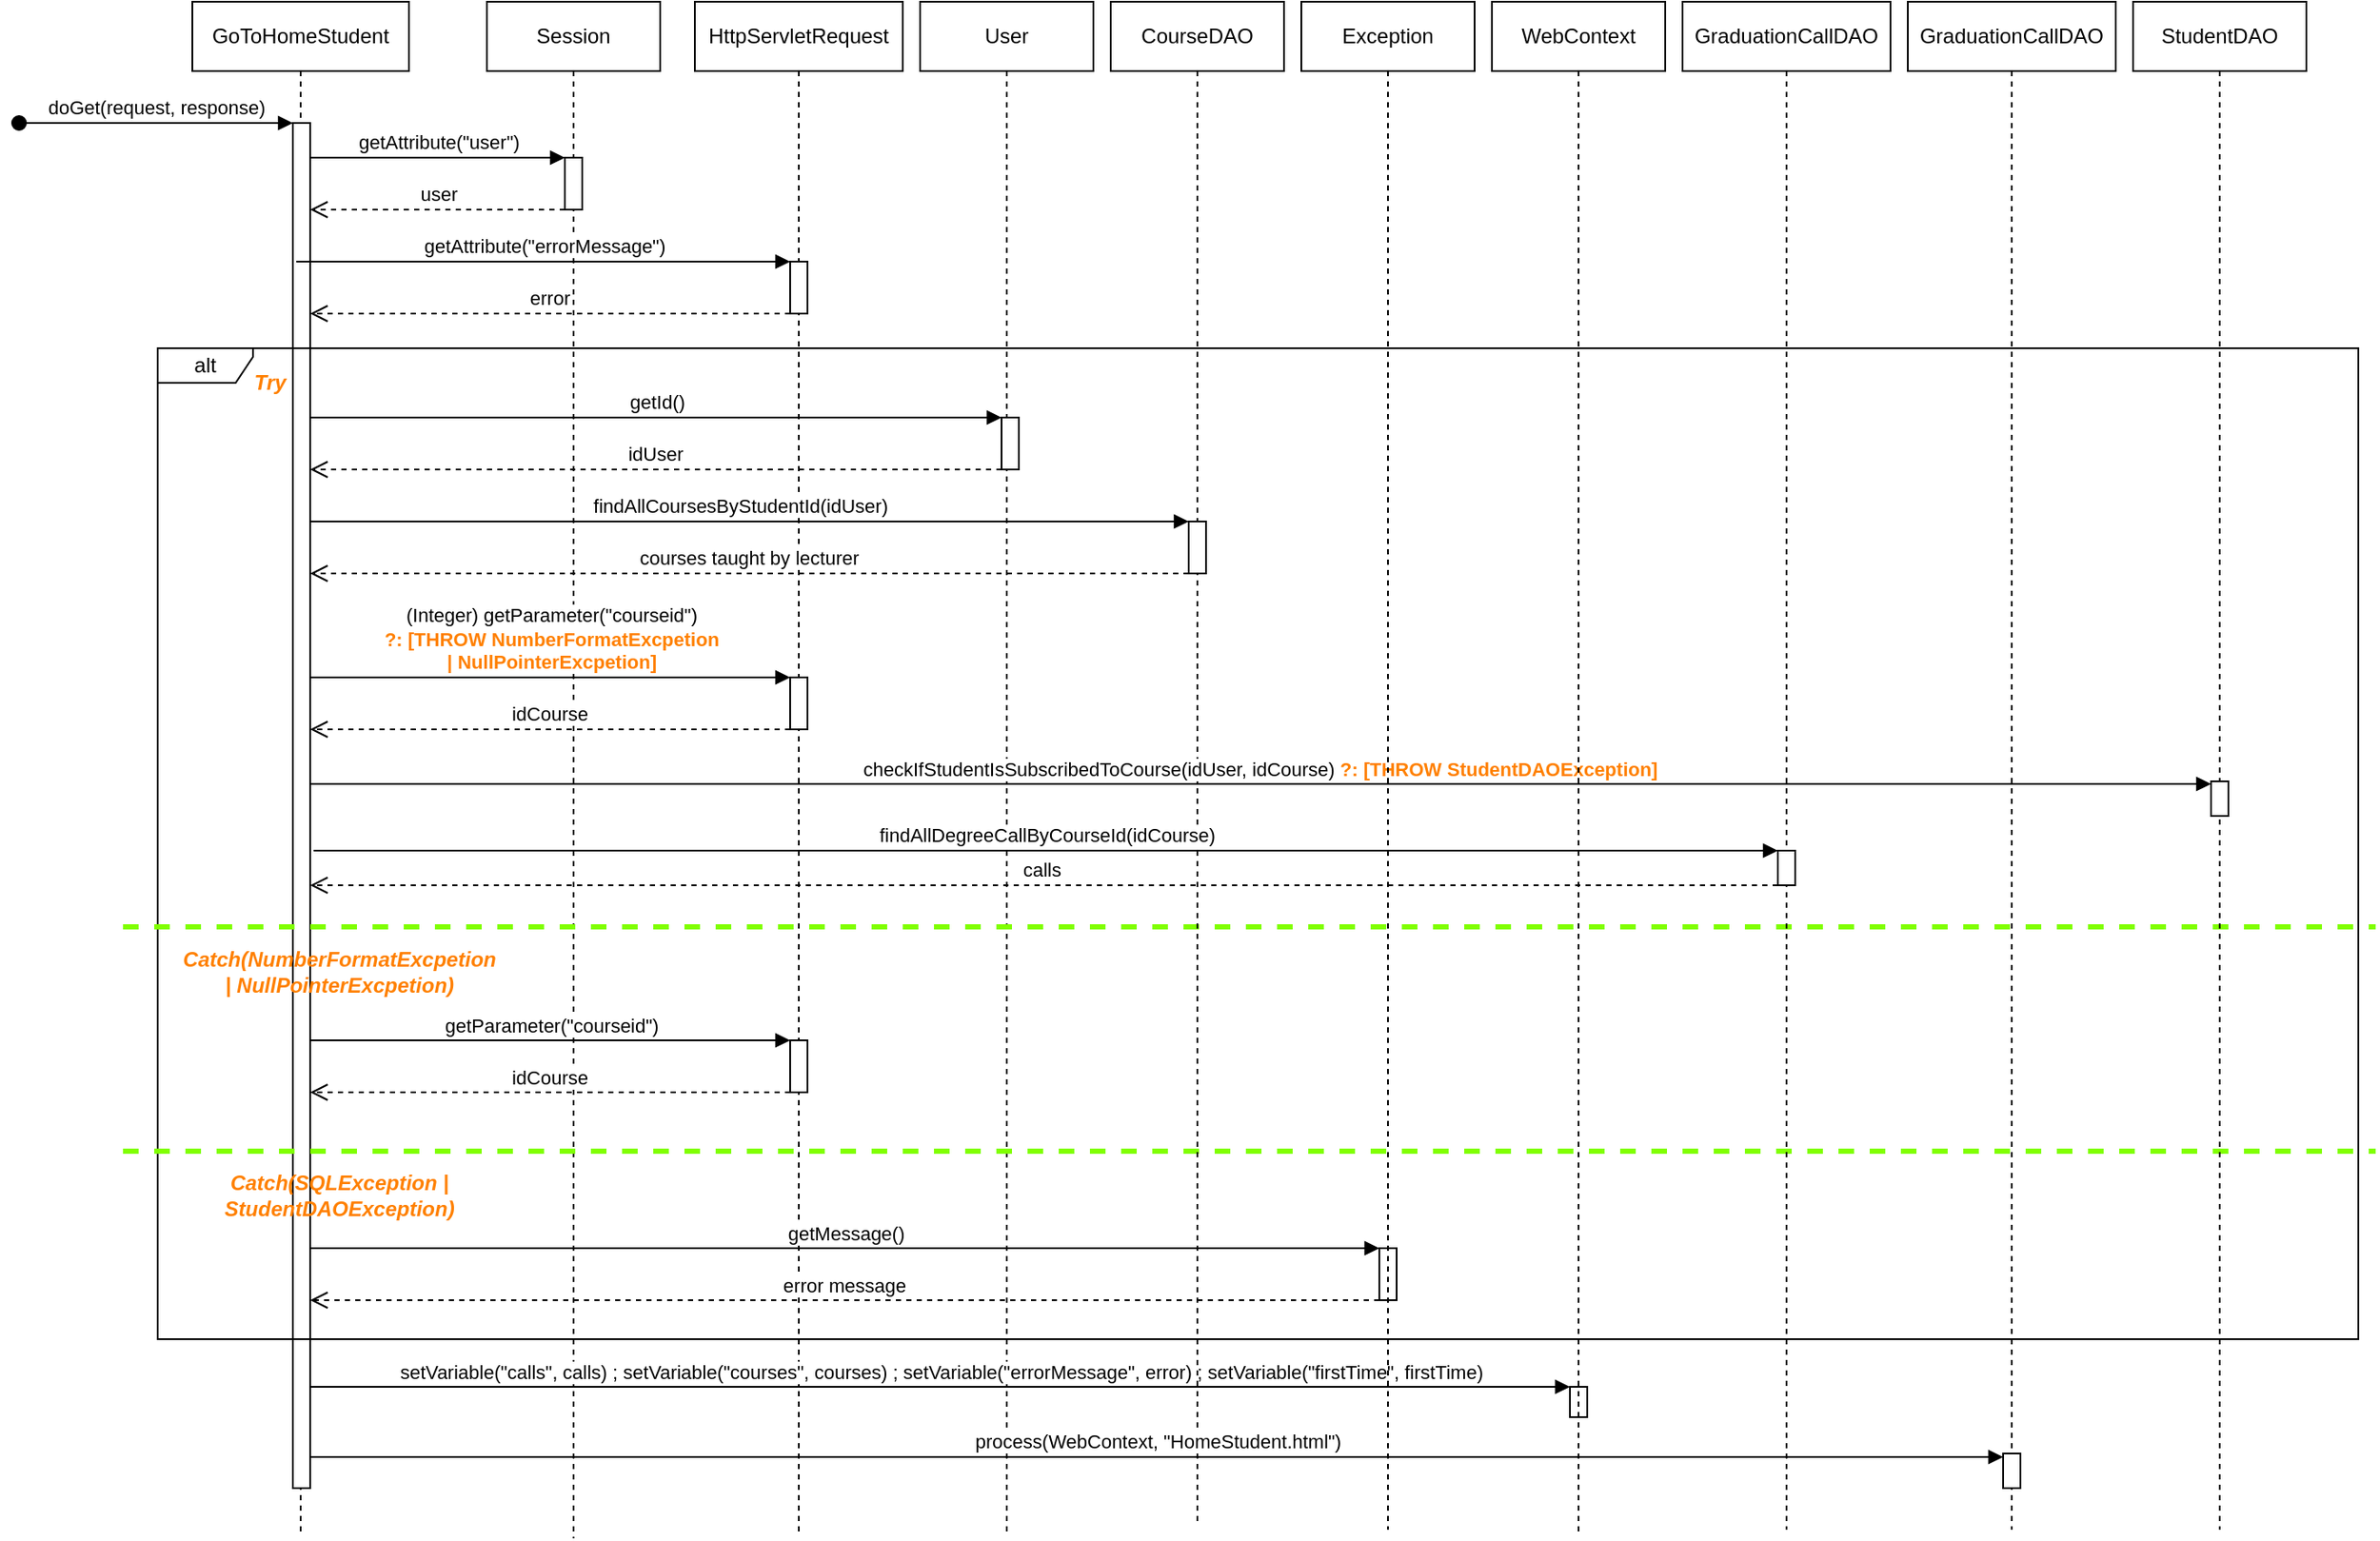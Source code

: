 <mxfile version="21.3.4" type="device">
  <diagram name="Page-1" id="2YBvvXClWsGukQMizWep">
    <mxGraphModel dx="1582" dy="1676" grid="1" gridSize="10" guides="1" tooltips="1" connect="1" arrows="1" fold="1" page="1" pageScale="1" pageWidth="850" pageHeight="1100" math="0" shadow="0">
      <root>
        <mxCell id="0" />
        <mxCell id="1" parent="0" />
        <mxCell id="QtM01S5Ga8NZVR_nePAH-48" value="GoToHomeStudent" style="shape=umlLifeline;perimeter=lifelinePerimeter;whiteSpace=wrap;html=1;container=0;dropTarget=0;collapsible=0;recursiveResize=0;outlineConnect=0;portConstraint=eastwest;newEdgeStyle={&quot;edgeStyle&quot;:&quot;elbowEdgeStyle&quot;,&quot;elbow&quot;:&quot;vertical&quot;,&quot;curved&quot;:0,&quot;rounded&quot;:0};" vertex="1" parent="1">
          <mxGeometry x="290" y="210" width="125" height="883" as="geometry" />
        </mxCell>
        <mxCell id="QtM01S5Ga8NZVR_nePAH-49" value="doGet(request, response)" style="html=1;verticalAlign=bottom;startArrow=oval;endArrow=block;startSize=8;edgeStyle=elbowEdgeStyle;elbow=vertical;curved=0;rounded=0;" edge="1" parent="QtM01S5Ga8NZVR_nePAH-48" target="QtM01S5Ga8NZVR_nePAH-50">
          <mxGeometry relative="1" as="geometry">
            <mxPoint x="-100" y="70" as="sourcePoint" />
            <mxPoint x="45" y="70" as="targetPoint" />
          </mxGeometry>
        </mxCell>
        <mxCell id="QtM01S5Ga8NZVR_nePAH-50" value="" style="html=1;points=[];perimeter=orthogonalPerimeter;outlineConnect=0;targetShapes=umlLifeline;portConstraint=eastwest;newEdgeStyle={&quot;edgeStyle&quot;:&quot;elbowEdgeStyle&quot;,&quot;elbow&quot;:&quot;vertical&quot;,&quot;curved&quot;:0,&quot;rounded&quot;:0};" vertex="1" parent="QtM01S5Ga8NZVR_nePAH-48">
          <mxGeometry x="58" y="70" width="10" height="788" as="geometry" />
        </mxCell>
        <mxCell id="QtM01S5Ga8NZVR_nePAH-51" value="Session" style="shape=umlLifeline;perimeter=lifelinePerimeter;whiteSpace=wrap;html=1;container=0;dropTarget=0;collapsible=0;recursiveResize=0;outlineConnect=0;portConstraint=eastwest;newEdgeStyle={&quot;edgeStyle&quot;:&quot;elbowEdgeStyle&quot;,&quot;elbow&quot;:&quot;vertical&quot;,&quot;curved&quot;:0,&quot;rounded&quot;:0};" vertex="1" parent="1">
          <mxGeometry x="460" y="210" width="100" height="887" as="geometry" />
        </mxCell>
        <mxCell id="QtM01S5Ga8NZVR_nePAH-52" value="" style="html=1;points=[];perimeter=orthogonalPerimeter;outlineConnect=0;targetShapes=umlLifeline;portConstraint=eastwest;newEdgeStyle={&quot;edgeStyle&quot;:&quot;elbowEdgeStyle&quot;,&quot;elbow&quot;:&quot;vertical&quot;,&quot;curved&quot;:0,&quot;rounded&quot;:0};" vertex="1" parent="QtM01S5Ga8NZVR_nePAH-51">
          <mxGeometry x="45" y="90" width="10" height="30" as="geometry" />
        </mxCell>
        <mxCell id="QtM01S5Ga8NZVR_nePAH-53" value="getAttribute(&quot;user&quot;)" style="html=1;verticalAlign=bottom;endArrow=block;edgeStyle=elbowEdgeStyle;elbow=vertical;curved=0;rounded=0;" edge="1" parent="QtM01S5Ga8NZVR_nePAH-51" target="QtM01S5Ga8NZVR_nePAH-52">
          <mxGeometry relative="1" as="geometry">
            <mxPoint x="-102" y="90" as="sourcePoint" />
            <Array as="points">
              <mxPoint x="-40" y="90" />
              <mxPoint x="-60" y="100" />
              <mxPoint x="-40" y="90" />
            </Array>
            <mxPoint x="70" y="90" as="targetPoint" />
          </mxGeometry>
        </mxCell>
        <mxCell id="QtM01S5Ga8NZVR_nePAH-54" value="user" style="html=1;verticalAlign=bottom;endArrow=open;dashed=1;endSize=8;edgeStyle=elbowEdgeStyle;elbow=vertical;curved=0;rounded=0;" edge="1" parent="QtM01S5Ga8NZVR_nePAH-51" source="QtM01S5Ga8NZVR_nePAH-52">
          <mxGeometry x="0.003" relative="1" as="geometry">
            <mxPoint x="-102" y="120" as="targetPoint" />
            <Array as="points">
              <mxPoint x="33" y="120" />
              <mxPoint x="-22" y="120" />
            </Array>
            <mxPoint x="48" y="120" as="sourcePoint" />
            <mxPoint as="offset" />
          </mxGeometry>
        </mxCell>
        <mxCell id="QtM01S5Ga8NZVR_nePAH-55" value="alt" style="shape=umlFrame;whiteSpace=wrap;html=1;pointerEvents=0;width=55;height=20;" vertex="1" parent="1">
          <mxGeometry x="270" y="410" width="1270" height="572" as="geometry" />
        </mxCell>
        <mxCell id="QtM01S5Ga8NZVR_nePAH-56" value="Try" style="text;html=1;align=center;verticalAlign=middle;whiteSpace=wrap;rounded=0;fontStyle=3;fontColor=#FF8000;" vertex="1" parent="1">
          <mxGeometry x="260" y="420" width="150" height="20" as="geometry" />
        </mxCell>
        <mxCell id="QtM01S5Ga8NZVR_nePAH-57" value="getId()" style="html=1;verticalAlign=bottom;endArrow=block;edgeStyle=elbowEdgeStyle;elbow=vertical;curved=0;rounded=0;" edge="1" parent="1" source="QtM01S5Ga8NZVR_nePAH-50" target="QtM01S5Ga8NZVR_nePAH-62">
          <mxGeometry relative="1" as="geometry">
            <mxPoint x="360" y="450" as="sourcePoint" />
            <Array as="points">
              <mxPoint x="422" y="450" />
              <mxPoint x="402" y="460" />
              <mxPoint x="422" y="450" />
            </Array>
            <mxPoint x="507" y="450" as="targetPoint" />
          </mxGeometry>
        </mxCell>
        <mxCell id="QtM01S5Ga8NZVR_nePAH-58" value="HttpServletRequest" style="shape=umlLifeline;perimeter=lifelinePerimeter;whiteSpace=wrap;html=1;container=0;dropTarget=0;collapsible=0;recursiveResize=0;outlineConnect=0;portConstraint=eastwest;newEdgeStyle={&quot;edgeStyle&quot;:&quot;elbowEdgeStyle&quot;,&quot;elbow&quot;:&quot;vertical&quot;,&quot;curved&quot;:0,&quot;rounded&quot;:0};" vertex="1" parent="1">
          <mxGeometry x="580" y="210" width="120" height="883" as="geometry" />
        </mxCell>
        <mxCell id="QtM01S5Ga8NZVR_nePAH-59" value="" style="html=1;points=[];perimeter=orthogonalPerimeter;outlineConnect=0;targetShapes=umlLifeline;portConstraint=eastwest;newEdgeStyle={&quot;edgeStyle&quot;:&quot;elbowEdgeStyle&quot;,&quot;elbow&quot;:&quot;vertical&quot;,&quot;curved&quot;:0,&quot;rounded&quot;:0};" vertex="1" parent="QtM01S5Ga8NZVR_nePAH-58">
          <mxGeometry x="55" y="150" width="10" height="30" as="geometry" />
        </mxCell>
        <mxCell id="QtM01S5Ga8NZVR_nePAH-60" value="" style="html=1;points=[];perimeter=orthogonalPerimeter;outlineConnect=0;targetShapes=umlLifeline;portConstraint=eastwest;newEdgeStyle={&quot;edgeStyle&quot;:&quot;elbowEdgeStyle&quot;,&quot;elbow&quot;:&quot;vertical&quot;,&quot;curved&quot;:0,&quot;rounded&quot;:0};" vertex="1" parent="QtM01S5Ga8NZVR_nePAH-58">
          <mxGeometry x="55" y="390" width="10" height="30" as="geometry" />
        </mxCell>
        <mxCell id="QtM01S5Ga8NZVR_nePAH-61" value="User" style="shape=umlLifeline;perimeter=lifelinePerimeter;whiteSpace=wrap;html=1;container=0;dropTarget=0;collapsible=0;recursiveResize=0;outlineConnect=0;portConstraint=eastwest;newEdgeStyle={&quot;edgeStyle&quot;:&quot;elbowEdgeStyle&quot;,&quot;elbow&quot;:&quot;vertical&quot;,&quot;curved&quot;:0,&quot;rounded&quot;:0};" vertex="1" parent="1">
          <mxGeometry x="710" y="210" width="100" height="883.5" as="geometry" />
        </mxCell>
        <mxCell id="QtM01S5Ga8NZVR_nePAH-62" value="" style="html=1;points=[];perimeter=orthogonalPerimeter;outlineConnect=0;targetShapes=umlLifeline;portConstraint=eastwest;newEdgeStyle={&quot;edgeStyle&quot;:&quot;elbowEdgeStyle&quot;,&quot;elbow&quot;:&quot;vertical&quot;,&quot;curved&quot;:0,&quot;rounded&quot;:0};" vertex="1" parent="QtM01S5Ga8NZVR_nePAH-61">
          <mxGeometry x="47" y="240" width="10" height="30" as="geometry" />
        </mxCell>
        <mxCell id="QtM01S5Ga8NZVR_nePAH-63" value="findAllCoursesByStudentId(idUser)" style="html=1;verticalAlign=bottom;endArrow=block;edgeStyle=elbowEdgeStyle;elbow=vertical;curved=0;rounded=0;" edge="1" parent="QtM01S5Ga8NZVR_nePAH-61" target="QtM01S5Ga8NZVR_nePAH-80">
          <mxGeometry relative="1" as="geometry">
            <mxPoint x="-352" y="289" as="sourcePoint" />
            <Array as="points">
              <mxPoint x="-150" y="300" />
              <mxPoint x="-288" y="289" />
              <mxPoint x="-308" y="299" />
              <mxPoint x="-288" y="289" />
            </Array>
            <mxPoint x="-203" y="289" as="targetPoint" />
          </mxGeometry>
        </mxCell>
        <mxCell id="QtM01S5Ga8NZVR_nePAH-64" value="courses taught by lecturer" style="html=1;verticalAlign=bottom;endArrow=open;dashed=1;endSize=8;edgeStyle=elbowEdgeStyle;elbow=vertical;curved=0;rounded=0;" edge="1" parent="QtM01S5Ga8NZVR_nePAH-61" source="QtM01S5Ga8NZVR_nePAH-80">
          <mxGeometry x="0.003" relative="1" as="geometry">
            <mxPoint x="-352" y="330" as="targetPoint" />
            <Array as="points">
              <mxPoint x="-160" y="330" />
              <mxPoint x="45" y="319" />
              <mxPoint x="-10" y="319" />
            </Array>
            <mxPoint x="60" y="319" as="sourcePoint" />
            <mxPoint as="offset" />
          </mxGeometry>
        </mxCell>
        <mxCell id="QtM01S5Ga8NZVR_nePAH-65" value="" style="html=1;points=[];perimeter=orthogonalPerimeter;outlineConnect=0;targetShapes=umlLifeline;portConstraint=eastwest;newEdgeStyle={&quot;edgeStyle&quot;:&quot;elbowEdgeStyle&quot;,&quot;elbow&quot;:&quot;vertical&quot;,&quot;curved&quot;:0,&quot;rounded&quot;:0};" vertex="1" parent="QtM01S5Ga8NZVR_nePAH-61">
          <mxGeometry x="-75" y="599.5" width="10" height="30" as="geometry" />
        </mxCell>
        <mxCell id="QtM01S5Ga8NZVR_nePAH-66" value="getParameter(&quot;courseid&quot;)" style="html=1;verticalAlign=bottom;endArrow=block;edgeStyle=elbowEdgeStyle;elbow=vertical;curved=0;rounded=0;" edge="1" parent="QtM01S5Ga8NZVR_nePAH-61" target="QtM01S5Ga8NZVR_nePAH-65">
          <mxGeometry relative="1" as="geometry">
            <mxPoint x="-352" y="599.5" as="sourcePoint" />
            <Array as="points">
              <mxPoint x="-288" y="599.5" />
              <mxPoint x="-308" y="609.5" />
              <mxPoint x="-288" y="599.5" />
            </Array>
            <mxPoint x="-203" y="599.5" as="targetPoint" />
          </mxGeometry>
        </mxCell>
        <mxCell id="QtM01S5Ga8NZVR_nePAH-67" value="idCourse" style="html=1;verticalAlign=bottom;endArrow=open;dashed=1;endSize=8;edgeStyle=elbowEdgeStyle;elbow=vertical;curved=0;rounded=0;" edge="1" parent="QtM01S5Ga8NZVR_nePAH-61" source="QtM01S5Ga8NZVR_nePAH-65">
          <mxGeometry x="0.003" relative="1" as="geometry">
            <mxPoint x="-352" y="629.5" as="targetPoint" />
            <Array as="points">
              <mxPoint x="-95" y="629.5" />
              <mxPoint x="-150" y="629.5" />
            </Array>
            <mxPoint x="-83" y="629.5" as="sourcePoint" />
            <mxPoint as="offset" />
          </mxGeometry>
        </mxCell>
        <mxCell id="QtM01S5Ga8NZVR_nePAH-68" value="" style="line;strokeWidth=3;fillColor=none;align=left;verticalAlign=middle;spacingTop=-1;spacingLeft=3;spacingRight=3;rotatable=0;labelPosition=right;points=[];portConstraint=eastwest;strokeColor=#80FF00;dashed=1;fontStyle=1" vertex="1" parent="QtM01S5Ga8NZVR_nePAH-61">
          <mxGeometry x="-460" y="530" width="1300" height="8" as="geometry" />
        </mxCell>
        <mxCell id="QtM01S5Ga8NZVR_nePAH-69" value="Catch(NumberFormatExcpetion | NullPointerExcpetion)" style="text;html=1;align=center;verticalAlign=middle;whiteSpace=wrap;rounded=0;fontStyle=3;fontColor=#FF8000;" vertex="1" parent="QtM01S5Ga8NZVR_nePAH-61">
          <mxGeometry x="-410" y="549.5" width="150" height="20" as="geometry" />
        </mxCell>
        <mxCell id="QtM01S5Ga8NZVR_nePAH-70" value="" style="line;strokeWidth=3;align=left;verticalAlign=middle;spacingTop=-1;spacingLeft=3;spacingRight=3;rotatable=0;labelPosition=right;points=[];portConstraint=eastwest;dashed=1;strokeColor=#80FF00;" vertex="1" parent="QtM01S5Ga8NZVR_nePAH-61">
          <mxGeometry x="-460" y="659.5" width="1300" height="8" as="geometry" />
        </mxCell>
        <mxCell id="QtM01S5Ga8NZVR_nePAH-71" value="Catch(SQLException | StudentDAOException)" style="text;html=1;align=center;verticalAlign=middle;whiteSpace=wrap;rounded=0;fontStyle=3;fontColor=#FF8000;" vertex="1" parent="QtM01S5Ga8NZVR_nePAH-61">
          <mxGeometry x="-410" y="679" width="150" height="20" as="geometry" />
        </mxCell>
        <mxCell id="QtM01S5Ga8NZVR_nePAH-72" value="" style="html=1;points=[];perimeter=orthogonalPerimeter;outlineConnect=0;targetShapes=umlLifeline;portConstraint=eastwest;newEdgeStyle={&quot;edgeStyle&quot;:&quot;elbowEdgeStyle&quot;,&quot;elbow&quot;:&quot;vertical&quot;,&quot;curved&quot;:0,&quot;rounded&quot;:0};" vertex="1" parent="QtM01S5Ga8NZVR_nePAH-61">
          <mxGeometry x="265" y="719.5" width="10" height="30" as="geometry" />
        </mxCell>
        <mxCell id="QtM01S5Ga8NZVR_nePAH-73" value="getMessage()" style="html=1;verticalAlign=bottom;endArrow=block;edgeStyle=elbowEdgeStyle;elbow=vertical;curved=0;rounded=0;" edge="1" parent="QtM01S5Ga8NZVR_nePAH-61" target="QtM01S5Ga8NZVR_nePAH-72">
          <mxGeometry relative="1" as="geometry">
            <mxPoint x="-352" y="719.5" as="sourcePoint" />
            <Array as="points">
              <mxPoint x="110" y="719.5" />
              <mxPoint x="80" y="729.5" />
              <mxPoint x="-140" y="740.5" />
              <mxPoint x="-278" y="729.5" />
              <mxPoint x="-298" y="739.5" />
              <mxPoint x="-278" y="729.5" />
            </Array>
            <mxPoint x="165" y="740.5" as="targetPoint" />
          </mxGeometry>
        </mxCell>
        <mxCell id="QtM01S5Ga8NZVR_nePAH-74" value="error message" style="html=1;verticalAlign=bottom;endArrow=open;dashed=1;endSize=8;edgeStyle=elbowEdgeStyle;elbow=vertical;curved=0;rounded=0;" edge="1" parent="QtM01S5Ga8NZVR_nePAH-61" source="QtM01S5Ga8NZVR_nePAH-72">
          <mxGeometry x="0.003" relative="1" as="geometry">
            <mxPoint x="-352" y="749.5" as="targetPoint" />
            <Array as="points">
              <mxPoint x="-48" y="749.5" />
              <mxPoint x="157" y="738.5" />
              <mxPoint x="102" y="738.5" />
            </Array>
            <mxPoint x="267" y="749.5" as="sourcePoint" />
            <mxPoint as="offset" />
          </mxGeometry>
        </mxCell>
        <mxCell id="QtM01S5Ga8NZVR_nePAH-75" value="" style="html=1;points=[];perimeter=orthogonalPerimeter;outlineConnect=0;targetShapes=umlLifeline;portConstraint=eastwest;newEdgeStyle={&quot;edgeStyle&quot;:&quot;elbowEdgeStyle&quot;,&quot;elbow&quot;:&quot;vertical&quot;,&quot;curved&quot;:0,&quot;rounded&quot;:0};" vertex="1" parent="QtM01S5Ga8NZVR_nePAH-61">
          <mxGeometry x="375" y="799.5" width="10" height="17.5" as="geometry" />
        </mxCell>
        <mxCell id="QtM01S5Ga8NZVR_nePAH-76" value="setVariable(&quot;calls&quot;, calls) ; setVariable(&quot;courses&quot;, courses) ; setVariable(&quot;errorMessage&quot;, error) ; setVariable(&quot;firstTime&quot;, firstTime)" style="html=1;verticalAlign=bottom;endArrow=block;edgeStyle=elbowEdgeStyle;elbow=vertical;curved=0;rounded=0;" edge="1" parent="QtM01S5Ga8NZVR_nePAH-61" target="QtM01S5Ga8NZVR_nePAH-75">
          <mxGeometry relative="1" as="geometry">
            <mxPoint x="-352" y="799.5" as="sourcePoint" />
            <Array as="points">
              <mxPoint x="70" y="799.5" />
              <mxPoint x="112" y="789.5" />
              <mxPoint x="82" y="799.5" />
              <mxPoint x="-138" y="810.5" />
              <mxPoint x="-276" y="799.5" />
              <mxPoint x="-296" y="809.5" />
              <mxPoint x="-276" y="799.5" />
            </Array>
            <mxPoint x="267" y="789.5" as="targetPoint" />
          </mxGeometry>
        </mxCell>
        <mxCell id="QtM01S5Ga8NZVR_nePAH-77" value="getAttribute(&quot;errorMessage&quot;)" style="html=1;verticalAlign=bottom;endArrow=block;edgeStyle=elbowEdgeStyle;elbow=vertical;curved=0;rounded=0;" edge="1" parent="1" target="QtM01S5Ga8NZVR_nePAH-59">
          <mxGeometry relative="1" as="geometry">
            <mxPoint x="350" y="360" as="sourcePoint" />
            <Array as="points">
              <mxPoint x="422" y="360" />
              <mxPoint x="402" y="370" />
              <mxPoint x="422" y="360" />
            </Array>
            <mxPoint x="507" y="360" as="targetPoint" />
          </mxGeometry>
        </mxCell>
        <mxCell id="QtM01S5Ga8NZVR_nePAH-78" value="error" style="html=1;verticalAlign=bottom;endArrow=open;dashed=1;endSize=8;edgeStyle=elbowEdgeStyle;elbow=vertical;curved=0;rounded=0;" edge="1" parent="1" source="QtM01S5Ga8NZVR_nePAH-59" target="QtM01S5Ga8NZVR_nePAH-50">
          <mxGeometry x="0.003" relative="1" as="geometry">
            <mxPoint x="480" y="390" as="targetPoint" />
            <Array as="points">
              <mxPoint x="615" y="390" />
              <mxPoint x="560" y="390" />
            </Array>
            <mxPoint x="627" y="390" as="sourcePoint" />
            <mxPoint as="offset" />
          </mxGeometry>
        </mxCell>
        <mxCell id="QtM01S5Ga8NZVR_nePAH-79" value="CourseDAO" style="shape=umlLifeline;perimeter=lifelinePerimeter;whiteSpace=wrap;html=1;container=0;dropTarget=0;collapsible=0;recursiveResize=0;outlineConnect=0;portConstraint=eastwest;newEdgeStyle={&quot;edgeStyle&quot;:&quot;elbowEdgeStyle&quot;,&quot;elbow&quot;:&quot;vertical&quot;,&quot;curved&quot;:0,&quot;rounded&quot;:0};" vertex="1" parent="1">
          <mxGeometry x="820" y="210" width="100" height="880" as="geometry" />
        </mxCell>
        <mxCell id="QtM01S5Ga8NZVR_nePAH-80" value="" style="html=1;points=[];perimeter=orthogonalPerimeter;outlineConnect=0;targetShapes=umlLifeline;portConstraint=eastwest;newEdgeStyle={&quot;edgeStyle&quot;:&quot;elbowEdgeStyle&quot;,&quot;elbow&quot;:&quot;vertical&quot;,&quot;curved&quot;:0,&quot;rounded&quot;:0};" vertex="1" parent="QtM01S5Ga8NZVR_nePAH-79">
          <mxGeometry x="45" y="300" width="10" height="30" as="geometry" />
        </mxCell>
        <mxCell id="QtM01S5Ga8NZVR_nePAH-82" value="idUser" style="html=1;verticalAlign=bottom;endArrow=open;dashed=1;endSize=8;edgeStyle=elbowEdgeStyle;elbow=vertical;curved=0;rounded=0;" edge="1" parent="1" source="QtM01S5Ga8NZVR_nePAH-62" target="QtM01S5Ga8NZVR_nePAH-50">
          <mxGeometry x="0.003" relative="1" as="geometry">
            <mxPoint x="620" y="480" as="targetPoint" />
            <Array as="points">
              <mxPoint x="755" y="480" />
              <mxPoint x="700" y="480" />
            </Array>
            <mxPoint x="770" y="480" as="sourcePoint" />
            <mxPoint as="offset" />
          </mxGeometry>
        </mxCell>
        <mxCell id="QtM01S5Ga8NZVR_nePAH-83" value="(Integer) getParameter(&quot;courseid&quot;) &lt;br&gt;&lt;b&gt;&lt;font color=&quot;#ff8000&quot;&gt;?: [THROW NumberFormatExcpetion &lt;br&gt;| NullPointerExcpetion]&lt;/font&gt;&lt;/b&gt;" style="html=1;verticalAlign=bottom;endArrow=block;edgeStyle=elbowEdgeStyle;elbow=vertical;curved=0;rounded=0;" edge="1" parent="1" target="QtM01S5Ga8NZVR_nePAH-60">
          <mxGeometry relative="1" as="geometry">
            <mxPoint x="358" y="600" as="sourcePoint" />
            <Array as="points">
              <mxPoint x="422" y="600" />
              <mxPoint x="402" y="610" />
              <mxPoint x="422" y="600" />
            </Array>
            <mxPoint x="507" y="600" as="targetPoint" />
          </mxGeometry>
        </mxCell>
        <mxCell id="QtM01S5Ga8NZVR_nePAH-84" value="idCourse" style="html=1;verticalAlign=bottom;endArrow=open;dashed=1;endSize=8;edgeStyle=elbowEdgeStyle;elbow=vertical;curved=0;rounded=0;" edge="1" parent="1" source="QtM01S5Ga8NZVR_nePAH-60">
          <mxGeometry x="0.003" relative="1" as="geometry">
            <mxPoint x="358" y="630" as="targetPoint" />
            <Array as="points">
              <mxPoint x="615" y="630" />
              <mxPoint x="560" y="630" />
            </Array>
            <mxPoint x="627" y="630" as="sourcePoint" />
            <mxPoint as="offset" />
          </mxGeometry>
        </mxCell>
        <mxCell id="QtM01S5Ga8NZVR_nePAH-85" value="checkIfStudentIsSubscribedToCourse(idUser, idCourse) &lt;b&gt;&lt;font color=&quot;#ff8000&quot;&gt;?: [THROW StudentDAOException]&lt;/font&gt;&lt;/b&gt;" style="html=1;verticalAlign=bottom;endArrow=block;edgeStyle=elbowEdgeStyle;elbow=vertical;curved=0;rounded=0;" edge="1" parent="1" target="QtM01S5Ga8NZVR_nePAH-81">
          <mxGeometry x="-0.001" relative="1" as="geometry">
            <mxPoint x="358" y="661.5" as="sourcePoint" />
            <Array as="points">
              <mxPoint x="562" y="661.5" />
              <mxPoint x="424" y="650.5" />
              <mxPoint x="404" y="660.5" />
              <mxPoint x="424" y="650.5" />
            </Array>
            <mxPoint x="867" y="661.5" as="targetPoint" />
            <mxPoint as="offset" />
          </mxGeometry>
        </mxCell>
        <mxCell id="QtM01S5Ga8NZVR_nePAH-86" value="Exception" style="shape=umlLifeline;perimeter=lifelinePerimeter;whiteSpace=wrap;html=1;container=0;dropTarget=0;collapsible=0;recursiveResize=0;outlineConnect=0;portConstraint=eastwest;newEdgeStyle={&quot;edgeStyle&quot;:&quot;elbowEdgeStyle&quot;,&quot;elbow&quot;:&quot;vertical&quot;,&quot;curved&quot;:0,&quot;rounded&quot;:0};" vertex="1" parent="1">
          <mxGeometry x="930" y="210" width="100" height="882" as="geometry" />
        </mxCell>
        <mxCell id="QtM01S5Ga8NZVR_nePAH-87" value="calls" style="html=1;verticalAlign=bottom;endArrow=open;dashed=1;endSize=8;edgeStyle=elbowEdgeStyle;elbow=vertical;curved=0;rounded=0;" edge="1" parent="1" source="QtM01S5Ga8NZVR_nePAH-90" target="QtM01S5Ga8NZVR_nePAH-50">
          <mxGeometry x="0.003" relative="1" as="geometry">
            <mxPoint x="690" y="720" as="targetPoint" />
            <Array as="points">
              <mxPoint x="882" y="720" />
              <mxPoint x="1087" y="709" />
              <mxPoint x="1032" y="709" />
            </Array>
            <mxPoint x="1197" y="720" as="sourcePoint" />
            <mxPoint as="offset" />
          </mxGeometry>
        </mxCell>
        <mxCell id="QtM01S5Ga8NZVR_nePAH-88" value="WebContext" style="shape=umlLifeline;perimeter=lifelinePerimeter;whiteSpace=wrap;html=1;container=0;dropTarget=0;collapsible=0;recursiveResize=0;outlineConnect=0;portConstraint=eastwest;newEdgeStyle={&quot;edgeStyle&quot;:&quot;elbowEdgeStyle&quot;,&quot;elbow&quot;:&quot;vertical&quot;,&quot;curved&quot;:0,&quot;rounded&quot;:0};" vertex="1" parent="1">
          <mxGeometry x="1040" y="210" width="100" height="883" as="geometry" />
        </mxCell>
        <mxCell id="QtM01S5Ga8NZVR_nePAH-89" value="GraduationCallDAO" style="shape=umlLifeline;perimeter=lifelinePerimeter;whiteSpace=wrap;html=1;container=0;dropTarget=0;collapsible=0;recursiveResize=0;outlineConnect=0;portConstraint=eastwest;newEdgeStyle={&quot;edgeStyle&quot;:&quot;elbowEdgeStyle&quot;,&quot;elbow&quot;:&quot;vertical&quot;,&quot;curved&quot;:0,&quot;rounded&quot;:0};" vertex="1" parent="1">
          <mxGeometry x="1150" y="210" width="120" height="882" as="geometry" />
        </mxCell>
        <mxCell id="QtM01S5Ga8NZVR_nePAH-90" value="" style="html=1;points=[];perimeter=orthogonalPerimeter;outlineConnect=0;targetShapes=umlLifeline;portConstraint=eastwest;newEdgeStyle={&quot;edgeStyle&quot;:&quot;elbowEdgeStyle&quot;,&quot;elbow&quot;:&quot;vertical&quot;,&quot;curved&quot;:0,&quot;rounded&quot;:0};" vertex="1" parent="QtM01S5Ga8NZVR_nePAH-89">
          <mxGeometry x="55" y="490" width="10" height="20" as="geometry" />
        </mxCell>
        <mxCell id="QtM01S5Ga8NZVR_nePAH-91" value="findAllDegreeCallByCourseId(idCourse)" style="html=1;verticalAlign=bottom;endArrow=block;edgeStyle=elbowEdgeStyle;elbow=vertical;curved=0;rounded=0;" edge="1" parent="1" target="QtM01S5Ga8NZVR_nePAH-90">
          <mxGeometry relative="1" as="geometry">
            <mxPoint x="360" y="700" as="sourcePoint" />
            <Array as="points">
              <mxPoint x="940" y="700" />
              <mxPoint x="564" y="690" />
              <mxPoint x="426" y="679" />
              <mxPoint x="406" y="689" />
              <mxPoint x="426" y="679" />
            </Array>
            <mxPoint x="867" y="690.5" as="targetPoint" />
          </mxGeometry>
        </mxCell>
        <mxCell id="QtM01S5Ga8NZVR_nePAH-92" value="process(WebContext, &quot;HomeStudent.html&quot;)" style="html=1;verticalAlign=bottom;endArrow=block;edgeStyle=elbowEdgeStyle;elbow=vertical;curved=0;rounded=0;" edge="1" parent="1" source="QtM01S5Ga8NZVR_nePAH-50" target="QtM01S5Ga8NZVR_nePAH-94">
          <mxGeometry x="0.001" relative="1" as="geometry">
            <mxPoint x="360" y="1046.0" as="sourcePoint" />
            <Array as="points">
              <mxPoint x="1260" y="1050" />
              <mxPoint x="782" y="1046" />
              <mxPoint x="824" y="1036" />
              <mxPoint x="794" y="1046" />
              <mxPoint x="574" y="1057" />
              <mxPoint x="436" y="1046" />
              <mxPoint x="416" y="1056" />
              <mxPoint x="436" y="1046" />
            </Array>
            <mxPoint x="1087" y="1046.5" as="targetPoint" />
            <mxPoint as="offset" />
          </mxGeometry>
        </mxCell>
        <mxCell id="QtM01S5Ga8NZVR_nePAH-93" value="GraduationCallDAO" style="shape=umlLifeline;perimeter=lifelinePerimeter;whiteSpace=wrap;html=1;container=0;dropTarget=0;collapsible=0;recursiveResize=0;outlineConnect=0;portConstraint=eastwest;newEdgeStyle={&quot;edgeStyle&quot;:&quot;elbowEdgeStyle&quot;,&quot;elbow&quot;:&quot;vertical&quot;,&quot;curved&quot;:0,&quot;rounded&quot;:0};" vertex="1" parent="1">
          <mxGeometry x="1280" y="210" width="120" height="882" as="geometry" />
        </mxCell>
        <mxCell id="QtM01S5Ga8NZVR_nePAH-94" value="" style="html=1;points=[];perimeter=orthogonalPerimeter;outlineConnect=0;targetShapes=umlLifeline;portConstraint=eastwest;newEdgeStyle={&quot;edgeStyle&quot;:&quot;elbowEdgeStyle&quot;,&quot;elbow&quot;:&quot;vertical&quot;,&quot;curved&quot;:0,&quot;rounded&quot;:0};" vertex="1" parent="QtM01S5Ga8NZVR_nePAH-93">
          <mxGeometry x="55" y="838" width="10" height="20" as="geometry" />
        </mxCell>
        <mxCell id="QtM01S5Ga8NZVR_nePAH-95" value="StudentDAO" style="shape=umlLifeline;perimeter=lifelinePerimeter;whiteSpace=wrap;html=1;container=0;dropTarget=0;collapsible=0;recursiveResize=0;outlineConnect=0;portConstraint=eastwest;newEdgeStyle={&quot;edgeStyle&quot;:&quot;elbowEdgeStyle&quot;,&quot;elbow&quot;:&quot;vertical&quot;,&quot;curved&quot;:0,&quot;rounded&quot;:0};" vertex="1" parent="1">
          <mxGeometry x="1410" y="210" width="100" height="882" as="geometry" />
        </mxCell>
        <mxCell id="QtM01S5Ga8NZVR_nePAH-81" value="" style="html=1;points=[];perimeter=orthogonalPerimeter;outlineConnect=0;targetShapes=umlLifeline;portConstraint=eastwest;newEdgeStyle={&quot;edgeStyle&quot;:&quot;elbowEdgeStyle&quot;,&quot;elbow&quot;:&quot;vertical&quot;,&quot;curved&quot;:0,&quot;rounded&quot;:0};" vertex="1" parent="QtM01S5Ga8NZVR_nePAH-95">
          <mxGeometry x="45" y="450" width="10" height="20" as="geometry" />
        </mxCell>
      </root>
    </mxGraphModel>
  </diagram>
</mxfile>
